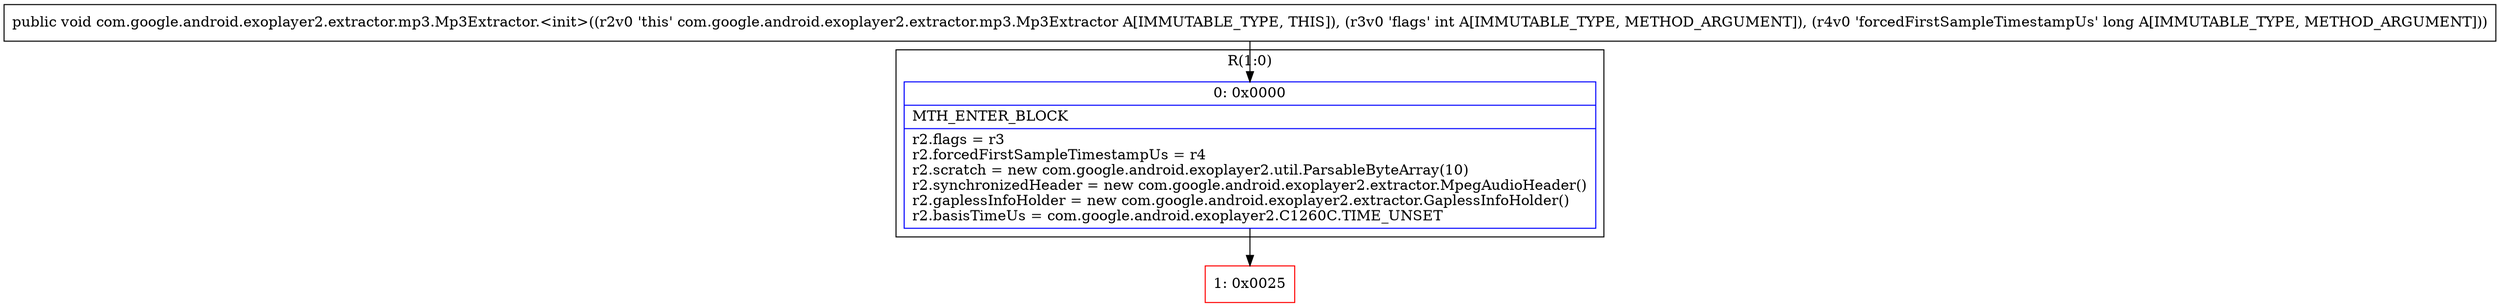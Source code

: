 digraph "CFG forcom.google.android.exoplayer2.extractor.mp3.Mp3Extractor.\<init\>(IJ)V" {
subgraph cluster_Region_1495741005 {
label = "R(1:0)";
node [shape=record,color=blue];
Node_0 [shape=record,label="{0\:\ 0x0000|MTH_ENTER_BLOCK\l|r2.flags = r3\lr2.forcedFirstSampleTimestampUs = r4\lr2.scratch = new com.google.android.exoplayer2.util.ParsableByteArray(10)\lr2.synchronizedHeader = new com.google.android.exoplayer2.extractor.MpegAudioHeader()\lr2.gaplessInfoHolder = new com.google.android.exoplayer2.extractor.GaplessInfoHolder()\lr2.basisTimeUs = com.google.android.exoplayer2.C1260C.TIME_UNSET\l}"];
}
Node_1 [shape=record,color=red,label="{1\:\ 0x0025}"];
MethodNode[shape=record,label="{public void com.google.android.exoplayer2.extractor.mp3.Mp3Extractor.\<init\>((r2v0 'this' com.google.android.exoplayer2.extractor.mp3.Mp3Extractor A[IMMUTABLE_TYPE, THIS]), (r3v0 'flags' int A[IMMUTABLE_TYPE, METHOD_ARGUMENT]), (r4v0 'forcedFirstSampleTimestampUs' long A[IMMUTABLE_TYPE, METHOD_ARGUMENT])) }"];
MethodNode -> Node_0;
Node_0 -> Node_1;
}

